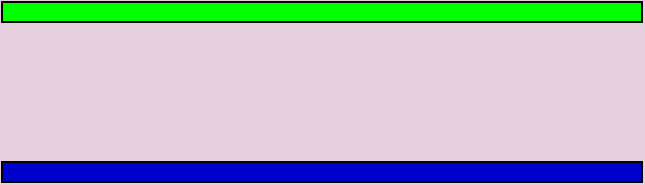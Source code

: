<mxfile version="13.2.4" type="device"><diagram id="rrZOGOQphMoZa17g_mpl" name="Page-1"><mxGraphModel dx="1024" dy="592" grid="1" gridSize="10" guides="1" tooltips="1" connect="1" arrows="1" fold="1" page="1" pageScale="1" pageWidth="583" pageHeight="413" background="#E6D0DE" math="0" shadow="0"><root><mxCell id="0"/><mxCell id="1" parent="0"/><mxCell id="JSKoo2EEycT_hQrNjUYS-1" value="" style="verticalLabelPosition=bottom;html=1;verticalAlign=top;align=center;shape=mxgraph.floorplan.wall;fillColor=#0000CC;" vertex="1" parent="1"><mxGeometry x="140" y="320" width="320" height="10" as="geometry"/></mxCell><mxCell id="JSKoo2EEycT_hQrNjUYS-4" value="" style="verticalLabelPosition=bottom;html=1;verticalAlign=top;align=center;shape=mxgraph.floorplan.wall;fillColor=#00FF00;" vertex="1" parent="1"><mxGeometry x="140" y="240" width="320" height="10" as="geometry"/></mxCell></root></mxGraphModel></diagram></mxfile>